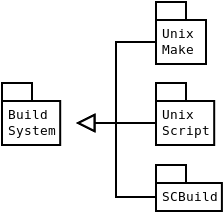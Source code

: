 <?xml version="1.0"?>
<diagram xmlns:dia="http://www.lysator.liu.se/~alla/dia/">
  <diagramdata>
    <attribute name="background">
      <color val="#ffffff"/>
    </attribute>
    <attribute name="paper">
      <composite type="paper">
        <attribute name="name">
          <string>#Letter#</string>
        </attribute>
        <attribute name="tmargin">
          <real val="2.54"/>
        </attribute>
        <attribute name="bmargin">
          <real val="2.54"/>
        </attribute>
        <attribute name="lmargin">
          <real val="2.54"/>
        </attribute>
        <attribute name="rmargin">
          <real val="2.54"/>
        </attribute>
        <attribute name="is_portrait">
          <boolean val="true"/>
        </attribute>
        <attribute name="scaling">
          <real val="1"/>
        </attribute>
        <attribute name="fitto">
          <boolean val="false"/>
        </attribute>
      </composite>
    </attribute>
  </diagramdata>
  <layer name="Background" visible="true">
    <group>
      <object type="UML - SmallPackage" version="0" id="O0">
        <attribute name="obj_pos">
          <point val="2.45,6.7"/>
        </attribute>
        <attribute name="obj_bb">
          <rectangle val="2.4,5.75;6.209,8.95"/>
        </attribute>
        <attribute name="elem_corner">
          <point val="2.45,6.7"/>
        </attribute>
        <attribute name="elem_width">
          <real val="3.709"/>
        </attribute>
        <attribute name="elem_height">
          <real val="2.2"/>
        </attribute>
        <attribute name="text">
          <composite type="text">
            <attribute name="string">
              <string>#Build
System#</string>
            </attribute>
            <attribute name="font">
              <font name="Courier"/>
            </attribute>
            <attribute name="height">
              <real val="0.8"/>
            </attribute>
            <attribute name="pos">
              <point val="2.75,7.595"/>
            </attribute>
            <attribute name="color">
              <color val="#000000"/>
            </attribute>
            <attribute name="alignment">
              <enum val="0"/>
            </attribute>
          </composite>
        </attribute>
      </object>
      <object type="UML - SmallPackage" version="0" id="O1">
        <attribute name="obj_pos">
          <point val="10.15,2.65"/>
        </attribute>
        <attribute name="obj_bb">
          <rectangle val="10.1,1.7;12.939,4.9"/>
        </attribute>
        <attribute name="elem_corner">
          <point val="10.15,2.65"/>
        </attribute>
        <attribute name="elem_width">
          <real val="2.739"/>
        </attribute>
        <attribute name="elem_height">
          <real val="2.2"/>
        </attribute>
        <attribute name="text">
          <composite type="text">
            <attribute name="string">
              <string>#Unix
Make#</string>
            </attribute>
            <attribute name="font">
              <font name="Courier"/>
            </attribute>
            <attribute name="height">
              <real val="0.8"/>
            </attribute>
            <attribute name="pos">
              <point val="10.45,3.545"/>
            </attribute>
            <attribute name="color">
              <color val="#000000"/>
            </attribute>
            <attribute name="alignment">
              <enum val="0"/>
            </attribute>
          </composite>
        </attribute>
      </object>
      <object type="UML - SmallPackage" version="0" id="O2">
        <attribute name="obj_pos">
          <point val="10.15,6.7"/>
        </attribute>
        <attribute name="obj_bb">
          <rectangle val="10.1,5.75;13.909,8.95"/>
        </attribute>
        <attribute name="elem_corner">
          <point val="10.15,6.7"/>
        </attribute>
        <attribute name="elem_width">
          <real val="3.709"/>
        </attribute>
        <attribute name="elem_height">
          <real val="2.2"/>
        </attribute>
        <attribute name="text">
          <composite type="text">
            <attribute name="string">
              <string>#Unix
Script#</string>
            </attribute>
            <attribute name="font">
              <font name="Courier"/>
            </attribute>
            <attribute name="height">
              <real val="0.8"/>
            </attribute>
            <attribute name="pos">
              <point val="10.45,7.595"/>
            </attribute>
            <attribute name="color">
              <color val="#000000"/>
            </attribute>
            <attribute name="alignment">
              <enum val="0"/>
            </attribute>
          </composite>
        </attribute>
      </object>
      <object type="UML - SmallPackage" version="0" id="O3">
        <attribute name="obj_pos">
          <point val="10.15,10.8"/>
        </attribute>
        <attribute name="obj_bb">
          <rectangle val="10.1,9.85;14.394,12.25"/>
        </attribute>
        <attribute name="elem_corner">
          <point val="10.15,10.8"/>
        </attribute>
        <attribute name="elem_width">
          <real val="4.194"/>
        </attribute>
        <attribute name="elem_height">
          <real val="1.4"/>
        </attribute>
        <attribute name="text">
          <composite type="text">
            <attribute name="string">
              <string>#SCBuild#</string>
            </attribute>
            <attribute name="font">
              <font name="Courier"/>
            </attribute>
            <attribute name="height">
              <real val="0.8"/>
            </attribute>
            <attribute name="pos">
              <point val="10.45,11.695"/>
            </attribute>
            <attribute name="color">
              <color val="#000000"/>
            </attribute>
            <attribute name="alignment">
              <enum val="0"/>
            </attribute>
          </composite>
        </attribute>
      </object>
      <object type="UML - Generalization" version="0" id="O4">
        <attribute name="obj_pos">
          <point val="6.159,7.8"/>
        </attribute>
        <attribute name="obj_bb">
          <rectangle val="5.309,2.9;11,8.65"/>
        </attribute>
        <attribute name="orth_points">
          <point val="6.159,7.8"/>
          <point val="8.15,7.8"/>
          <point val="8.15,3.75"/>
          <point val="10.15,3.75"/>
        </attribute>
        <attribute name="orth_orient">
          <enum val="0"/>
          <enum val="1"/>
          <enum val="0"/>
        </attribute>
        <attribute name="name">
          <string/>
        </attribute>
        <attribute name="stereotype">
          <string/>
        </attribute>
        <connections>
          <connection handle="0" to="O0" connection="4"/>
          <connection handle="1" to="O1" connection="3"/>
        </connections>
      </object>
      <object type="UML - Generalization" version="0" id="O5">
        <attribute name="obj_pos">
          <point val="6.159,7.8"/>
        </attribute>
        <attribute name="obj_bb">
          <rectangle val="5.309,6.95;11,8.65"/>
        </attribute>
        <attribute name="orth_points">
          <point val="6.159,7.8"/>
          <point val="8.15,7.8"/>
          <point val="8.15,7.8"/>
          <point val="10.15,7.8"/>
        </attribute>
        <attribute name="orth_orient">
          <enum val="0"/>
          <enum val="1"/>
          <enum val="0"/>
        </attribute>
        <attribute name="name">
          <string/>
        </attribute>
        <attribute name="stereotype">
          <string/>
        </attribute>
        <connections>
          <connection handle="0" to="O0" connection="4"/>
          <connection handle="1" to="O2" connection="3"/>
        </connections>
      </object>
      <object type="UML - Generalization" version="0" id="O6">
        <attribute name="obj_pos">
          <point val="6.159,7.8"/>
        </attribute>
        <attribute name="obj_bb">
          <rectangle val="5.309,6.95;11,12.35"/>
        </attribute>
        <attribute name="orth_points">
          <point val="6.159,7.8"/>
          <point val="8.15,7.8"/>
          <point val="8.15,11.5"/>
          <point val="10.15,11.5"/>
        </attribute>
        <attribute name="orth_orient">
          <enum val="0"/>
          <enum val="1"/>
          <enum val="0"/>
        </attribute>
        <attribute name="name">
          <string/>
        </attribute>
        <attribute name="stereotype">
          <string/>
        </attribute>
        <connections>
          <connection handle="0" to="O0" connection="4"/>
          <connection handle="1" to="O3" connection="3"/>
        </connections>
      </object>
    </group>
  </layer>
</diagram>

